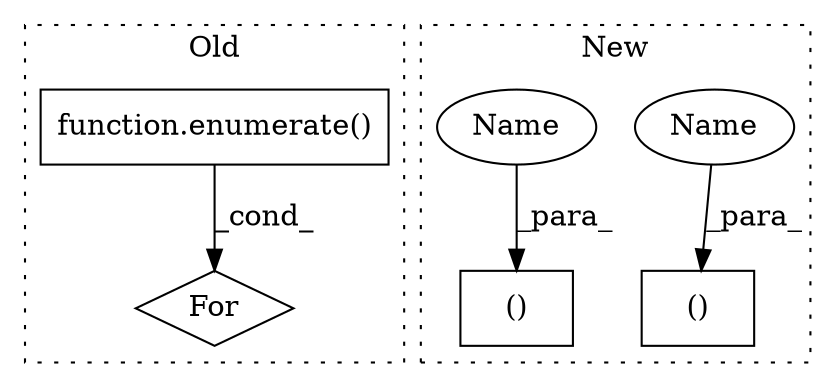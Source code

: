 digraph G {
subgraph cluster0 {
1 [label="function.enumerate()" a="75" s="2445,2460" l="10,1" shape="box"];
3 [label="For" a="107" s="2421,2461" l="4,60" shape="diamond"];
label = "Old";
style="dotted";
}
subgraph cluster1 {
2 [label="()" a="54" s="1452" l="29" shape="box"];
4 [label="()" a="54" s="1334" l="15" shape="box"];
5 [label="Name" a="87" s="1454" l="10" shape="ellipse"];
6 [label="Name" a="87" s="1336" l="10" shape="ellipse"];
label = "New";
style="dotted";
}
1 -> 3 [label="_cond_"];
5 -> 2 [label="_para_"];
6 -> 4 [label="_para_"];
}